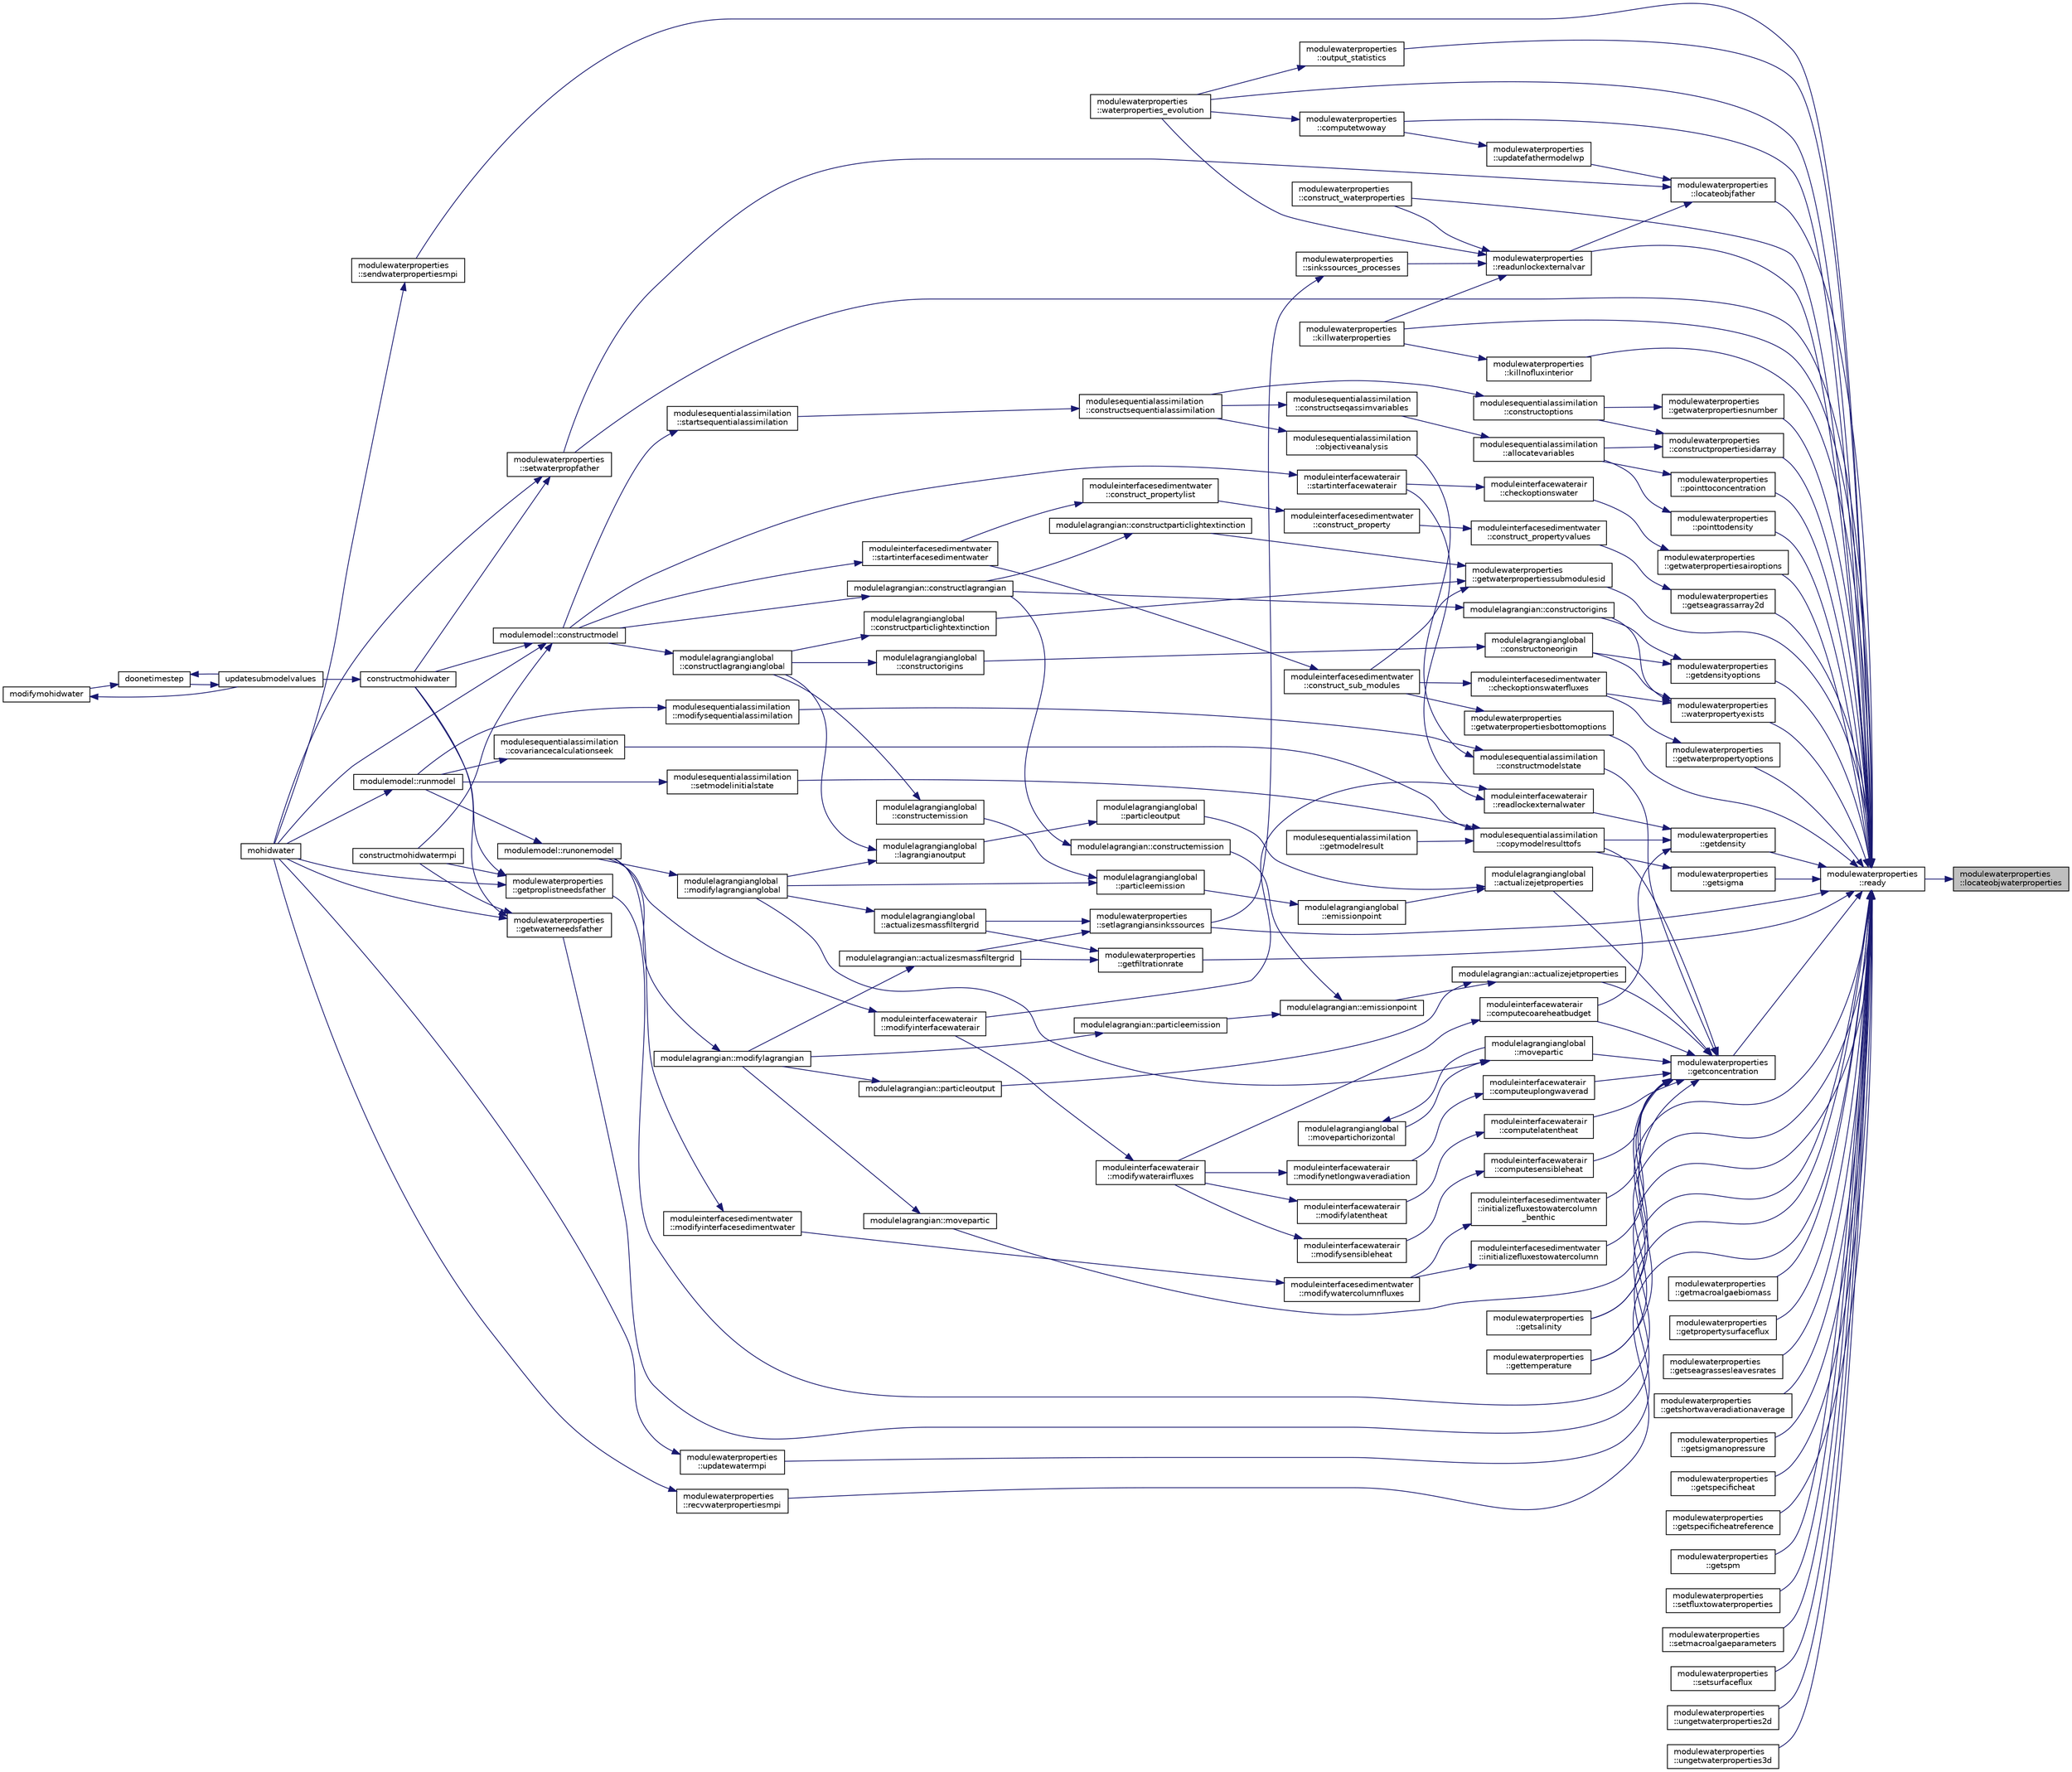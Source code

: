 digraph "modulewaterproperties::locateobjwaterproperties"
{
 // LATEX_PDF_SIZE
  edge [fontname="Helvetica",fontsize="10",labelfontname="Helvetica",labelfontsize="10"];
  node [fontname="Helvetica",fontsize="10",shape=record];
  rankdir="RL";
  Node1 [label="modulewaterproperties\l::locateobjwaterproperties",height=0.2,width=0.4,color="black", fillcolor="grey75", style="filled", fontcolor="black",tooltip=" "];
  Node1 -> Node2 [dir="back",color="midnightblue",fontsize="10",style="solid",fontname="Helvetica"];
  Node2 [label="modulewaterproperties\l::ready",height=0.2,width=0.4,color="black", fillcolor="white", style="filled",URL="$namespacemodulewaterproperties.html#ad54774dedce486739249cb10b4de21e2",tooltip=" "];
  Node2 -> Node3 [dir="back",color="midnightblue",fontsize="10",style="solid",fontname="Helvetica"];
  Node3 [label="modulewaterproperties\l::computetwoway",height=0.2,width=0.4,color="black", fillcolor="white", style="filled",URL="$namespacemodulewaterproperties.html#a19261cdbc445b88427e5dff57c79befe",tooltip="For each domain checks and starts twoway procedure."];
  Node3 -> Node4 [dir="back",color="midnightblue",fontsize="10",style="solid",fontname="Helvetica"];
  Node4 [label="modulewaterproperties\l::waterproperties_evolution",height=0.2,width=0.4,color="black", fillcolor="white", style="filled",URL="$namespacemodulewaterproperties.html#aa86f63313e6563018f6b05938306a23d",tooltip=" "];
  Node2 -> Node5 [dir="back",color="midnightblue",fontsize="10",style="solid",fontname="Helvetica"];
  Node5 [label="modulewaterproperties\l::construct_waterproperties",height=0.2,width=0.4,color="black", fillcolor="white", style="filled",URL="$namespacemodulewaterproperties.html#abdc50448d524670a6f3f7c9901324efc",tooltip=" "];
  Node2 -> Node6 [dir="back",color="midnightblue",fontsize="10",style="solid",fontname="Helvetica"];
  Node6 [label="modulewaterproperties\l::constructpropertiesidarray",height=0.2,width=0.4,color="black", fillcolor="white", style="filled",URL="$namespacemodulewaterproperties.html#aa292f8dd2fd9a4ac03ea1234db030644",tooltip=" "];
  Node6 -> Node7 [dir="back",color="midnightblue",fontsize="10",style="solid",fontname="Helvetica"];
  Node7 [label="modulesequentialassimilation\l::allocatevariables",height=0.2,width=0.4,color="black", fillcolor="white", style="filled",URL="$namespacemodulesequentialassimilation.html#af08be0960351f7f29fe3b0b796b72da3",tooltip=" "];
  Node7 -> Node8 [dir="back",color="midnightblue",fontsize="10",style="solid",fontname="Helvetica"];
  Node8 [label="modulesequentialassimilation\l::constructseqassimvariables",height=0.2,width=0.4,color="black", fillcolor="white", style="filled",URL="$namespacemodulesequentialassimilation.html#adb290ebd31525621b87da4ea0f2c443c",tooltip=" "];
  Node8 -> Node9 [dir="back",color="midnightblue",fontsize="10",style="solid",fontname="Helvetica"];
  Node9 [label="modulesequentialassimilation\l::constructsequentialassimilation",height=0.2,width=0.4,color="black", fillcolor="white", style="filled",URL="$namespacemodulesequentialassimilation.html#a3da335c8c675b830ec8be82762a0bb61",tooltip=" "];
  Node9 -> Node10 [dir="back",color="midnightblue",fontsize="10",style="solid",fontname="Helvetica"];
  Node10 [label="modulesequentialassimilation\l::startsequentialassimilation",height=0.2,width=0.4,color="black", fillcolor="white", style="filled",URL="$namespacemodulesequentialassimilation.html#af7b9f893222a8a590e41b22e1cbb87e8",tooltip=" "];
  Node10 -> Node11 [dir="back",color="midnightblue",fontsize="10",style="solid",fontname="Helvetica"];
  Node11 [label="modulemodel::constructmodel",height=0.2,width=0.4,color="black", fillcolor="white", style="filled",URL="$namespacemodulemodel.html#abcddd2b6e97f110b0c5b3bb00f069570",tooltip=" "];
  Node11 -> Node12 [dir="back",color="midnightblue",fontsize="10",style="solid",fontname="Helvetica"];
  Node12 [label="constructmohidwater",height=0.2,width=0.4,color="black", fillcolor="white", style="filled",URL="$_main_8_f90.html#abc6cfc7bca3f0c4dda032a34b9690319",tooltip=" "];
  Node12 -> Node13 [dir="back",color="midnightblue",fontsize="10",style="solid",fontname="Helvetica"];
  Node13 [label="updatesubmodelvalues",height=0.2,width=0.4,color="black", fillcolor="white", style="filled",URL="$_main_8_f90.html#a4c5ecbd810307fa557d4b4e6719c7fd1",tooltip=" "];
  Node13 -> Node14 [dir="back",color="midnightblue",fontsize="10",style="solid",fontname="Helvetica"];
  Node14 [label="doonetimestep",height=0.2,width=0.4,color="black", fillcolor="white", style="filled",URL="$_main_8_f90.html#a5a877f32d8c35a58c7bd824a65b07dba",tooltip=" "];
  Node14 -> Node15 [dir="back",color="midnightblue",fontsize="10",style="solid",fontname="Helvetica"];
  Node15 [label="modifymohidwater",height=0.2,width=0.4,color="black", fillcolor="white", style="filled",URL="$_main_8_f90.html#a98b6185e00bdaa093569c6645482e68b",tooltip=" "];
  Node15 -> Node13 [dir="back",color="midnightblue",fontsize="10",style="solid",fontname="Helvetica"];
  Node14 -> Node13 [dir="back",color="midnightblue",fontsize="10",style="solid",fontname="Helvetica"];
  Node11 -> Node16 [dir="back",color="midnightblue",fontsize="10",style="solid",fontname="Helvetica"];
  Node16 [label="constructmohidwatermpi",height=0.2,width=0.4,color="black", fillcolor="white", style="filled",URL="$_main_8_f90.html#a364d1a7b4621ef3a56c71daf2af5147e",tooltip=" "];
  Node11 -> Node17 [dir="back",color="midnightblue",fontsize="10",style="solid",fontname="Helvetica"];
  Node17 [label="mohidwater",height=0.2,width=0.4,color="black", fillcolor="white", style="filled",URL="$_main_8_f90.html#a22cacab418d9e36dcaa8c3aef44b4185",tooltip=" "];
  Node6 -> Node18 [dir="back",color="midnightblue",fontsize="10",style="solid",fontname="Helvetica"];
  Node18 [label="modulesequentialassimilation\l::constructoptions",height=0.2,width=0.4,color="black", fillcolor="white", style="filled",URL="$namespacemodulesequentialassimilation.html#aab4ab0277115cb693a57157090d95c51",tooltip=" "];
  Node18 -> Node9 [dir="back",color="midnightblue",fontsize="10",style="solid",fontname="Helvetica"];
  Node2 -> Node19 [dir="back",color="midnightblue",fontsize="10",style="solid",fontname="Helvetica"];
  Node19 [label="modulewaterproperties\l::getconcentration",height=0.2,width=0.4,color="black", fillcolor="white", style="filled",URL="$namespacemodulewaterproperties.html#a45cbba90a6054db2070c49281da1ef56",tooltip=" "];
  Node19 -> Node20 [dir="back",color="midnightblue",fontsize="10",style="solid",fontname="Helvetica"];
  Node20 [label="modulelagrangian::actualizejetproperties",height=0.2,width=0.4,color="black", fillcolor="white", style="filled",URL="$namespacemodulelagrangian.html#a10887a715db0d544ed022e6dc66acdb2",tooltip=" "];
  Node20 -> Node21 [dir="back",color="midnightblue",fontsize="10",style="solid",fontname="Helvetica"];
  Node21 [label="modulelagrangian::emissionpoint",height=0.2,width=0.4,color="black", fillcolor="white", style="filled",URL="$namespacemodulelagrangian.html#a2c2297af310e54bf92d0a22b49d375ca",tooltip=" "];
  Node21 -> Node22 [dir="back",color="midnightblue",fontsize="10",style="solid",fontname="Helvetica"];
  Node22 [label="modulelagrangian::constructemission",height=0.2,width=0.4,color="black", fillcolor="white", style="filled",URL="$namespacemodulelagrangian.html#ac0e529585f9aa6d77944f42eec49c399",tooltip=" "];
  Node22 -> Node23 [dir="back",color="midnightblue",fontsize="10",style="solid",fontname="Helvetica"];
  Node23 [label="modulelagrangian::constructlagrangian",height=0.2,width=0.4,color="black", fillcolor="white", style="filled",URL="$namespacemodulelagrangian.html#ad766e71e7390a14dd30513d8ec8ca115",tooltip=" "];
  Node23 -> Node11 [dir="back",color="midnightblue",fontsize="10",style="solid",fontname="Helvetica"];
  Node21 -> Node24 [dir="back",color="midnightblue",fontsize="10",style="solid",fontname="Helvetica"];
  Node24 [label="modulelagrangian::particleemission",height=0.2,width=0.4,color="black", fillcolor="white", style="filled",URL="$namespacemodulelagrangian.html#a529648b66afb4cc44ecf46c2557c0c35",tooltip=" "];
  Node24 -> Node25 [dir="back",color="midnightblue",fontsize="10",style="solid",fontname="Helvetica"];
  Node25 [label="modulelagrangian::modifylagrangian",height=0.2,width=0.4,color="black", fillcolor="white", style="filled",URL="$namespacemodulelagrangian.html#a1097f962a7a848d12f7f3036993f7b93",tooltip=" "];
  Node25 -> Node26 [dir="back",color="midnightblue",fontsize="10",style="solid",fontname="Helvetica"];
  Node26 [label="modulemodel::runonemodel",height=0.2,width=0.4,color="black", fillcolor="white", style="filled",URL="$namespacemodulemodel.html#ab22d85061a595a03c83c11766cba5587",tooltip=" "];
  Node26 -> Node27 [dir="back",color="midnightblue",fontsize="10",style="solid",fontname="Helvetica"];
  Node27 [label="modulemodel::runmodel",height=0.2,width=0.4,color="black", fillcolor="white", style="filled",URL="$namespacemodulemodel.html#a16a07d5b28a4877790acec46aed111b6",tooltip=" "];
  Node27 -> Node17 [dir="back",color="midnightblue",fontsize="10",style="solid",fontname="Helvetica"];
  Node20 -> Node28 [dir="back",color="midnightblue",fontsize="10",style="solid",fontname="Helvetica"];
  Node28 [label="modulelagrangian::particleoutput",height=0.2,width=0.4,color="black", fillcolor="white", style="filled",URL="$namespacemodulelagrangian.html#aa775be66f039a949bf0d897457b63cab",tooltip=" "];
  Node28 -> Node25 [dir="back",color="midnightblue",fontsize="10",style="solid",fontname="Helvetica"];
  Node19 -> Node29 [dir="back",color="midnightblue",fontsize="10",style="solid",fontname="Helvetica"];
  Node29 [label="modulelagrangianglobal\l::actualizejetproperties",height=0.2,width=0.4,color="black", fillcolor="white", style="filled",URL="$namespacemodulelagrangianglobal.html#a26ef74f75ff18c16e01e326e85d7920c",tooltip=" "];
  Node29 -> Node30 [dir="back",color="midnightblue",fontsize="10",style="solid",fontname="Helvetica"];
  Node30 [label="modulelagrangianglobal\l::emissionpoint",height=0.2,width=0.4,color="black", fillcolor="white", style="filled",URL="$namespacemodulelagrangianglobal.html#a9d524fab1163e87ac878a520ae670bf9",tooltip=" "];
  Node30 -> Node31 [dir="back",color="midnightblue",fontsize="10",style="solid",fontname="Helvetica"];
  Node31 [label="modulelagrangianglobal\l::particleemission",height=0.2,width=0.4,color="black", fillcolor="white", style="filled",URL="$namespacemodulelagrangianglobal.html#ab8435882bf5630b41c65435698454d30",tooltip=" "];
  Node31 -> Node32 [dir="back",color="midnightblue",fontsize="10",style="solid",fontname="Helvetica"];
  Node32 [label="modulelagrangianglobal\l::constructemission",height=0.2,width=0.4,color="black", fillcolor="white", style="filled",URL="$namespacemodulelagrangianglobal.html#a19776a2b14eca267eac2af7e53ce5c77",tooltip=" "];
  Node32 -> Node33 [dir="back",color="midnightblue",fontsize="10",style="solid",fontname="Helvetica"];
  Node33 [label="modulelagrangianglobal\l::constructlagrangianglobal",height=0.2,width=0.4,color="black", fillcolor="white", style="filled",URL="$namespacemodulelagrangianglobal.html#afd673a84ee97dfdff69d0e0f3a7ea3ef",tooltip=" "];
  Node33 -> Node11 [dir="back",color="midnightblue",fontsize="10",style="solid",fontname="Helvetica"];
  Node31 -> Node34 [dir="back",color="midnightblue",fontsize="10",style="solid",fontname="Helvetica"];
  Node34 [label="modulelagrangianglobal\l::modifylagrangianglobal",height=0.2,width=0.4,color="black", fillcolor="white", style="filled",URL="$namespacemodulelagrangianglobal.html#a658b1fd9232553dc9130f4f03e93e4c1",tooltip=" "];
  Node34 -> Node26 [dir="back",color="midnightblue",fontsize="10",style="solid",fontname="Helvetica"];
  Node29 -> Node35 [dir="back",color="midnightblue",fontsize="10",style="solid",fontname="Helvetica"];
  Node35 [label="modulelagrangianglobal\l::particleoutput",height=0.2,width=0.4,color="black", fillcolor="white", style="filled",URL="$namespacemodulelagrangianglobal.html#af6d6a080c97a72125b4959aa01edffd8",tooltip=" "];
  Node35 -> Node36 [dir="back",color="midnightblue",fontsize="10",style="solid",fontname="Helvetica"];
  Node36 [label="modulelagrangianglobal\l::lagrangianoutput",height=0.2,width=0.4,color="black", fillcolor="white", style="filled",URL="$namespacemodulelagrangianglobal.html#a3e9da0dad79c6c6965b34c4f0d9232a0",tooltip=" "];
  Node36 -> Node33 [dir="back",color="midnightblue",fontsize="10",style="solid",fontname="Helvetica"];
  Node36 -> Node34 [dir="back",color="midnightblue",fontsize="10",style="solid",fontname="Helvetica"];
  Node19 -> Node37 [dir="back",color="midnightblue",fontsize="10",style="solid",fontname="Helvetica"];
  Node37 [label="moduleinterfacewaterair\l::computecoareheatbudget",height=0.2,width=0.4,color="black", fillcolor="white", style="filled",URL="$namespacemoduleinterfacewaterair.html#a1210cfaa400404020add49f99363970b",tooltip=" "];
  Node37 -> Node38 [dir="back",color="midnightblue",fontsize="10",style="solid",fontname="Helvetica"];
  Node38 [label="moduleinterfacewaterair\l::modifywaterairfluxes",height=0.2,width=0.4,color="black", fillcolor="white", style="filled",URL="$namespacemoduleinterfacewaterair.html#a91edae849454c0ec7ebcefd91556486e",tooltip=" "];
  Node38 -> Node39 [dir="back",color="midnightblue",fontsize="10",style="solid",fontname="Helvetica"];
  Node39 [label="moduleinterfacewaterair\l::modifyinterfacewaterair",height=0.2,width=0.4,color="black", fillcolor="white", style="filled",URL="$namespacemoduleinterfacewaterair.html#ad372fa1a038ce383360d4422cc25923d",tooltip=" "];
  Node39 -> Node26 [dir="back",color="midnightblue",fontsize="10",style="solid",fontname="Helvetica"];
  Node19 -> Node40 [dir="back",color="midnightblue",fontsize="10",style="solid",fontname="Helvetica"];
  Node40 [label="moduleinterfacewaterair\l::computelatentheat",height=0.2,width=0.4,color="black", fillcolor="white", style="filled",URL="$namespacemoduleinterfacewaterair.html#a5442677ffd4780b9f170ffed821b8185",tooltip=" "];
  Node40 -> Node41 [dir="back",color="midnightblue",fontsize="10",style="solid",fontname="Helvetica"];
  Node41 [label="moduleinterfacewaterair\l::modifylatentheat",height=0.2,width=0.4,color="black", fillcolor="white", style="filled",URL="$namespacemoduleinterfacewaterair.html#a75fdc03352ad6627e770e22eddc20f05",tooltip=" "];
  Node41 -> Node38 [dir="back",color="midnightblue",fontsize="10",style="solid",fontname="Helvetica"];
  Node19 -> Node42 [dir="back",color="midnightblue",fontsize="10",style="solid",fontname="Helvetica"];
  Node42 [label="moduleinterfacewaterair\l::computesensibleheat",height=0.2,width=0.4,color="black", fillcolor="white", style="filled",URL="$namespacemoduleinterfacewaterair.html#abe46b3644f7d36d7d60cc3a86eb0de5f",tooltip=" "];
  Node42 -> Node43 [dir="back",color="midnightblue",fontsize="10",style="solid",fontname="Helvetica"];
  Node43 [label="moduleinterfacewaterair\l::modifysensibleheat",height=0.2,width=0.4,color="black", fillcolor="white", style="filled",URL="$namespacemoduleinterfacewaterair.html#a2724f68137207e7ade1ca13b482d8f81",tooltip=" "];
  Node43 -> Node38 [dir="back",color="midnightblue",fontsize="10",style="solid",fontname="Helvetica"];
  Node19 -> Node44 [dir="back",color="midnightblue",fontsize="10",style="solid",fontname="Helvetica"];
  Node44 [label="moduleinterfacewaterair\l::computeuplongwaverad",height=0.2,width=0.4,color="black", fillcolor="white", style="filled",URL="$namespacemoduleinterfacewaterair.html#a6cfc460eb2c0c3821a172285fe7ae066",tooltip=" "];
  Node44 -> Node45 [dir="back",color="midnightblue",fontsize="10",style="solid",fontname="Helvetica"];
  Node45 [label="moduleinterfacewaterair\l::modifynetlongwaveradiation",height=0.2,width=0.4,color="black", fillcolor="white", style="filled",URL="$namespacemoduleinterfacewaterair.html#a446911b7d3595fa04059369d70ebf75e",tooltip=" "];
  Node45 -> Node38 [dir="back",color="midnightblue",fontsize="10",style="solid",fontname="Helvetica"];
  Node19 -> Node46 [dir="back",color="midnightblue",fontsize="10",style="solid",fontname="Helvetica"];
  Node46 [label="modulesequentialassimilation\l::constructmodelstate",height=0.2,width=0.4,color="black", fillcolor="white", style="filled",URL="$namespacemodulesequentialassimilation.html#abc672947c709e077d461068b3e7ae140",tooltip=" "];
  Node46 -> Node47 [dir="back",color="midnightblue",fontsize="10",style="solid",fontname="Helvetica"];
  Node47 [label="modulesequentialassimilation\l::modifysequentialassimilation",height=0.2,width=0.4,color="black", fillcolor="white", style="filled",URL="$namespacemodulesequentialassimilation.html#a4b01359595340ca852b276b1258601df",tooltip=" "];
  Node47 -> Node27 [dir="back",color="midnightblue",fontsize="10",style="solid",fontname="Helvetica"];
  Node46 -> Node48 [dir="back",color="midnightblue",fontsize="10",style="solid",fontname="Helvetica"];
  Node48 [label="modulesequentialassimilation\l::objectiveanalysis",height=0.2,width=0.4,color="black", fillcolor="white", style="filled",URL="$namespacemodulesequentialassimilation.html#a09e6002fa92db2aafb977540ff4479fb",tooltip=" "];
  Node48 -> Node9 [dir="back",color="midnightblue",fontsize="10",style="solid",fontname="Helvetica"];
  Node19 -> Node49 [dir="back",color="midnightblue",fontsize="10",style="solid",fontname="Helvetica"];
  Node49 [label="modulesequentialassimilation\l::copymodelresulttofs",height=0.2,width=0.4,color="black", fillcolor="white", style="filled",URL="$namespacemodulesequentialassimilation.html#a1a5a1be9fa72ef3b8fe621128b7e3759",tooltip=" "];
  Node49 -> Node50 [dir="back",color="midnightblue",fontsize="10",style="solid",fontname="Helvetica"];
  Node50 [label="modulesequentialassimilation\l::covariancecalculationseek",height=0.2,width=0.4,color="black", fillcolor="white", style="filled",URL="$namespacemodulesequentialassimilation.html#a89d62f9ba6c7cad76cf6a6dd37165fab",tooltip=" "];
  Node50 -> Node27 [dir="back",color="midnightblue",fontsize="10",style="solid",fontname="Helvetica"];
  Node49 -> Node51 [dir="back",color="midnightblue",fontsize="10",style="solid",fontname="Helvetica"];
  Node51 [label="modulesequentialassimilation\l::getmodelresult",height=0.2,width=0.4,color="black", fillcolor="white", style="filled",URL="$namespacemodulesequentialassimilation.html#a817e5028ea901157ba1c90a514305c15",tooltip=" "];
  Node49 -> Node52 [dir="back",color="midnightblue",fontsize="10",style="solid",fontname="Helvetica"];
  Node52 [label="modulesequentialassimilation\l::setmodelinitialstate",height=0.2,width=0.4,color="black", fillcolor="white", style="filled",URL="$namespacemodulesequentialassimilation.html#a0b54df1b07a9718187dcc6448f23026c",tooltip=" "];
  Node52 -> Node27 [dir="back",color="midnightblue",fontsize="10",style="solid",fontname="Helvetica"];
  Node19 -> Node53 [dir="back",color="midnightblue",fontsize="10",style="solid",fontname="Helvetica"];
  Node53 [label="modulewaterproperties\l::getsalinity",height=0.2,width=0.4,color="black", fillcolor="white", style="filled",URL="$namespacemodulewaterproperties.html#a3bb9d317e5be992645961cb331bdb55a",tooltip=" "];
  Node19 -> Node54 [dir="back",color="midnightblue",fontsize="10",style="solid",fontname="Helvetica"];
  Node54 [label="modulewaterproperties\l::gettemperature",height=0.2,width=0.4,color="black", fillcolor="white", style="filled",URL="$namespacemodulewaterproperties.html#a98876d77f6e973aec7cd3341346e8d8b",tooltip=" "];
  Node19 -> Node55 [dir="back",color="midnightblue",fontsize="10",style="solid",fontname="Helvetica"];
  Node55 [label="moduleinterfacesedimentwater\l::initializefluxestowatercolumn",height=0.2,width=0.4,color="black", fillcolor="white", style="filled",URL="$namespacemoduleinterfacesedimentwater.html#ad957168b604568b1c6165e52a78a03c6",tooltip=" "];
  Node55 -> Node56 [dir="back",color="midnightblue",fontsize="10",style="solid",fontname="Helvetica"];
  Node56 [label="moduleinterfacesedimentwater\l::modifywatercolumnfluxes",height=0.2,width=0.4,color="black", fillcolor="white", style="filled",URL="$namespacemoduleinterfacesedimentwater.html#a052aa500f3fe487c32cb93f8c5a8ea60",tooltip=" "];
  Node56 -> Node57 [dir="back",color="midnightblue",fontsize="10",style="solid",fontname="Helvetica"];
  Node57 [label="moduleinterfacesedimentwater\l::modifyinterfacesedimentwater",height=0.2,width=0.4,color="black", fillcolor="white", style="filled",URL="$namespacemoduleinterfacesedimentwater.html#ac36014e82a94f1ba694775e21f24b005",tooltip=" "];
  Node57 -> Node26 [dir="back",color="midnightblue",fontsize="10",style="solid",fontname="Helvetica"];
  Node19 -> Node58 [dir="back",color="midnightblue",fontsize="10",style="solid",fontname="Helvetica"];
  Node58 [label="moduleinterfacesedimentwater\l::initializefluxestowatercolumn\l_benthic",height=0.2,width=0.4,color="black", fillcolor="white", style="filled",URL="$namespacemoduleinterfacesedimentwater.html#a255d03cbe0cabfd03178e57925298607",tooltip=" "];
  Node58 -> Node56 [dir="back",color="midnightblue",fontsize="10",style="solid",fontname="Helvetica"];
  Node19 -> Node59 [dir="back",color="midnightblue",fontsize="10",style="solid",fontname="Helvetica"];
  Node59 [label="modulelagrangian::movepartic",height=0.2,width=0.4,color="black", fillcolor="white", style="filled",URL="$namespacemodulelagrangian.html#ad9212277994fb1a55e17c7e17d66aabc",tooltip=" "];
  Node59 -> Node25 [dir="back",color="midnightblue",fontsize="10",style="solid",fontname="Helvetica"];
  Node19 -> Node60 [dir="back",color="midnightblue",fontsize="10",style="solid",fontname="Helvetica"];
  Node60 [label="modulelagrangianglobal\l::movepartic",height=0.2,width=0.4,color="black", fillcolor="white", style="filled",URL="$namespacemodulelagrangianglobal.html#a82279a8ab7ce219fe5a1bfff091e611f",tooltip=" "];
  Node60 -> Node34 [dir="back",color="midnightblue",fontsize="10",style="solid",fontname="Helvetica"];
  Node60 -> Node61 [dir="back",color="midnightblue",fontsize="10",style="solid",fontname="Helvetica"];
  Node61 [label="modulelagrangianglobal\l::movepartichorizontal",height=0.2,width=0.4,color="black", fillcolor="white", style="filled",URL="$namespacemodulelagrangianglobal.html#ab81fef0d1f9d7e83be8f27e7313bf968",tooltip=" "];
  Node61 -> Node60 [dir="back",color="midnightblue",fontsize="10",style="solid",fontname="Helvetica"];
  Node2 -> Node62 [dir="back",color="midnightblue",fontsize="10",style="solid",fontname="Helvetica"];
  Node62 [label="modulewaterproperties\l::getdensity",height=0.2,width=0.4,color="black", fillcolor="white", style="filled",URL="$namespacemodulewaterproperties.html#a5d3bf3d9b122b9eee78afc56a4047507",tooltip=" "];
  Node62 -> Node37 [dir="back",color="midnightblue",fontsize="10",style="solid",fontname="Helvetica"];
  Node62 -> Node49 [dir="back",color="midnightblue",fontsize="10",style="solid",fontname="Helvetica"];
  Node62 -> Node63 [dir="back",color="midnightblue",fontsize="10",style="solid",fontname="Helvetica"];
  Node63 [label="moduleinterfacewaterair\l::readlockexternalwater",height=0.2,width=0.4,color="black", fillcolor="white", style="filled",URL="$namespacemoduleinterfacewaterair.html#a78276c71fe608663c6c964c59c8c7626",tooltip=" "];
  Node63 -> Node39 [dir="back",color="midnightblue",fontsize="10",style="solid",fontname="Helvetica"];
  Node63 -> Node64 [dir="back",color="midnightblue",fontsize="10",style="solid",fontname="Helvetica"];
  Node64 [label="moduleinterfacewaterair\l::startinterfacewaterair",height=0.2,width=0.4,color="black", fillcolor="white", style="filled",URL="$namespacemoduleinterfacewaterair.html#a1d15121ff2d6a7ec0e45dffd0506037a",tooltip=" "];
  Node64 -> Node11 [dir="back",color="midnightblue",fontsize="10",style="solid",fontname="Helvetica"];
  Node2 -> Node65 [dir="back",color="midnightblue",fontsize="10",style="solid",fontname="Helvetica"];
  Node65 [label="modulewaterproperties\l::getdensityoptions",height=0.2,width=0.4,color="black", fillcolor="white", style="filled",URL="$namespacemodulewaterproperties.html#ac9026fc793014229d0d9bed57148db6a",tooltip=" "];
  Node65 -> Node66 [dir="back",color="midnightblue",fontsize="10",style="solid",fontname="Helvetica"];
  Node66 [label="modulelagrangianglobal\l::constructoneorigin",height=0.2,width=0.4,color="black", fillcolor="white", style="filled",URL="$namespacemodulelagrangianglobal.html#a13e19af68aa547fbcd1d97158976b7ef",tooltip=" "];
  Node66 -> Node67 [dir="back",color="midnightblue",fontsize="10",style="solid",fontname="Helvetica"];
  Node67 [label="modulelagrangianglobal\l::constructorigins",height=0.2,width=0.4,color="black", fillcolor="white", style="filled",URL="$namespacemodulelagrangianglobal.html#a18659553d3e4f0917dd7bc0bcdb6d109",tooltip=" "];
  Node67 -> Node33 [dir="back",color="midnightblue",fontsize="10",style="solid",fontname="Helvetica"];
  Node65 -> Node68 [dir="back",color="midnightblue",fontsize="10",style="solid",fontname="Helvetica"];
  Node68 [label="modulelagrangian::constructorigins",height=0.2,width=0.4,color="black", fillcolor="white", style="filled",URL="$namespacemodulelagrangian.html#a18d4f1108b3f7cc2ab468c5271bc2a42",tooltip=" "];
  Node68 -> Node23 [dir="back",color="midnightblue",fontsize="10",style="solid",fontname="Helvetica"];
  Node2 -> Node69 [dir="back",color="midnightblue",fontsize="10",style="solid",fontname="Helvetica"];
  Node69 [label="modulewaterproperties\l::getfiltrationrate",height=0.2,width=0.4,color="black", fillcolor="white", style="filled",URL="$namespacemodulewaterproperties.html#a66ca6cd5369fd51e843c91e5992b9050",tooltip=" "];
  Node69 -> Node70 [dir="back",color="midnightblue",fontsize="10",style="solid",fontname="Helvetica"];
  Node70 [label="modulelagrangian::actualizesmassfiltergrid",height=0.2,width=0.4,color="black", fillcolor="white", style="filled",URL="$namespacemodulelagrangian.html#ab69c4015dc76dd2209a1eda6139be71f",tooltip=" "];
  Node70 -> Node25 [dir="back",color="midnightblue",fontsize="10",style="solid",fontname="Helvetica"];
  Node69 -> Node71 [dir="back",color="midnightblue",fontsize="10",style="solid",fontname="Helvetica"];
  Node71 [label="modulelagrangianglobal\l::actualizesmassfiltergrid",height=0.2,width=0.4,color="black", fillcolor="white", style="filled",URL="$namespacemodulelagrangianglobal.html#a9f884711ce254712333517d3851888e9",tooltip=" "];
  Node71 -> Node34 [dir="back",color="midnightblue",fontsize="10",style="solid",fontname="Helvetica"];
  Node2 -> Node72 [dir="back",color="midnightblue",fontsize="10",style="solid",fontname="Helvetica"];
  Node72 [label="modulewaterproperties\l::getmacroalgaebiomass",height=0.2,width=0.4,color="black", fillcolor="white", style="filled",URL="$namespacemodulewaterproperties.html#a786f352ede780fcaec30c57d6653f0f1",tooltip=" "];
  Node2 -> Node73 [dir="back",color="midnightblue",fontsize="10",style="solid",fontname="Helvetica"];
  Node73 [label="modulewaterproperties\l::getpropertysurfaceflux",height=0.2,width=0.4,color="black", fillcolor="white", style="filled",URL="$namespacemodulewaterproperties.html#af2c46d3b317e3d23dca87bea01a118fa",tooltip=" "];
  Node2 -> Node74 [dir="back",color="midnightblue",fontsize="10",style="solid",fontname="Helvetica"];
  Node74 [label="modulewaterproperties\l::getproplistneedsfather",height=0.2,width=0.4,color="black", fillcolor="white", style="filled",URL="$namespacemodulewaterproperties.html#ac8bf28f0c63fb495a5f90cf0d6563ae6",tooltip=" "];
  Node74 -> Node12 [dir="back",color="midnightblue",fontsize="10",style="solid",fontname="Helvetica"];
  Node74 -> Node16 [dir="back",color="midnightblue",fontsize="10",style="solid",fontname="Helvetica"];
  Node74 -> Node17 [dir="back",color="midnightblue",fontsize="10",style="solid",fontname="Helvetica"];
  Node2 -> Node53 [dir="back",color="midnightblue",fontsize="10",style="solid",fontname="Helvetica"];
  Node2 -> Node75 [dir="back",color="midnightblue",fontsize="10",style="solid",fontname="Helvetica"];
  Node75 [label="modulewaterproperties\l::getseagrassarray2d",height=0.2,width=0.4,color="black", fillcolor="white", style="filled",URL="$namespacemodulewaterproperties.html#a627fb9974f1a0e254f8b0f6dfa4653ea",tooltip=" "];
  Node75 -> Node76 [dir="back",color="midnightblue",fontsize="10",style="solid",fontname="Helvetica"];
  Node76 [label="moduleinterfacesedimentwater\l::construct_propertyvalues",height=0.2,width=0.4,color="black", fillcolor="white", style="filled",URL="$namespacemoduleinterfacesedimentwater.html#a9e41247ffadd3cbbaf6315c7a890f885",tooltip=" "];
  Node76 -> Node77 [dir="back",color="midnightblue",fontsize="10",style="solid",fontname="Helvetica"];
  Node77 [label="moduleinterfacesedimentwater\l::construct_property",height=0.2,width=0.4,color="black", fillcolor="white", style="filled",URL="$namespacemoduleinterfacesedimentwater.html#a7388cf4b98f85f5b8bc80f3e59724650",tooltip=" "];
  Node77 -> Node78 [dir="back",color="midnightblue",fontsize="10",style="solid",fontname="Helvetica"];
  Node78 [label="moduleinterfacesedimentwater\l::construct_propertylist",height=0.2,width=0.4,color="black", fillcolor="white", style="filled",URL="$namespacemoduleinterfacesedimentwater.html#a1db436f609ed9890367a1345dba195c0",tooltip=" "];
  Node78 -> Node79 [dir="back",color="midnightblue",fontsize="10",style="solid",fontname="Helvetica"];
  Node79 [label="moduleinterfacesedimentwater\l::startinterfacesedimentwater",height=0.2,width=0.4,color="black", fillcolor="white", style="filled",URL="$namespacemoduleinterfacesedimentwater.html#ac4816996443451e1d6254c032bf000d5",tooltip=" "];
  Node79 -> Node11 [dir="back",color="midnightblue",fontsize="10",style="solid",fontname="Helvetica"];
  Node2 -> Node80 [dir="back",color="midnightblue",fontsize="10",style="solid",fontname="Helvetica"];
  Node80 [label="modulewaterproperties\l::getseagrassesleavesrates",height=0.2,width=0.4,color="black", fillcolor="white", style="filled",URL="$namespacemodulewaterproperties.html#ae3241f210c7340a59547a54db80870aa",tooltip=" "];
  Node2 -> Node81 [dir="back",color="midnightblue",fontsize="10",style="solid",fontname="Helvetica"];
  Node81 [label="modulewaterproperties\l::getshortwaveradiationaverage",height=0.2,width=0.4,color="black", fillcolor="white", style="filled",URL="$namespacemodulewaterproperties.html#a821377ba47455562f8f8a055ad136a15",tooltip=" "];
  Node2 -> Node82 [dir="back",color="midnightblue",fontsize="10",style="solid",fontname="Helvetica"];
  Node82 [label="modulewaterproperties\l::getsigma",height=0.2,width=0.4,color="black", fillcolor="white", style="filled",URL="$namespacemodulewaterproperties.html#ae8ca73c7b0b0c01064b13ed994d0935c",tooltip=" "];
  Node82 -> Node49 [dir="back",color="midnightblue",fontsize="10",style="solid",fontname="Helvetica"];
  Node2 -> Node83 [dir="back",color="midnightblue",fontsize="10",style="solid",fontname="Helvetica"];
  Node83 [label="modulewaterproperties\l::getsigmanopressure",height=0.2,width=0.4,color="black", fillcolor="white", style="filled",URL="$namespacemodulewaterproperties.html#a900d2a5073201659f4476e350c5d728a",tooltip=" "];
  Node2 -> Node84 [dir="back",color="midnightblue",fontsize="10",style="solid",fontname="Helvetica"];
  Node84 [label="modulewaterproperties\l::getspecificheat",height=0.2,width=0.4,color="black", fillcolor="white", style="filled",URL="$namespacemodulewaterproperties.html#aa36e244423ac757e350a49437c3fb368",tooltip=" "];
  Node2 -> Node85 [dir="back",color="midnightblue",fontsize="10",style="solid",fontname="Helvetica"];
  Node85 [label="modulewaterproperties\l::getspecificheatreference",height=0.2,width=0.4,color="black", fillcolor="white", style="filled",URL="$namespacemodulewaterproperties.html#af502ab70c7f5479a4e039154e3b7b099",tooltip=" "];
  Node2 -> Node86 [dir="back",color="midnightblue",fontsize="10",style="solid",fontname="Helvetica"];
  Node86 [label="modulewaterproperties\l::getspm",height=0.2,width=0.4,color="black", fillcolor="white", style="filled",URL="$namespacemodulewaterproperties.html#ae9ef33b9d5369265c98090b0520a41ae",tooltip=" "];
  Node2 -> Node54 [dir="back",color="midnightblue",fontsize="10",style="solid",fontname="Helvetica"];
  Node2 -> Node87 [dir="back",color="midnightblue",fontsize="10",style="solid",fontname="Helvetica"];
  Node87 [label="modulewaterproperties\l::getwaterneedsfather",height=0.2,width=0.4,color="black", fillcolor="white", style="filled",URL="$namespacemodulewaterproperties.html#a97df80c3a8c997c208dac464d58c0f8c",tooltip=" "];
  Node87 -> Node12 [dir="back",color="midnightblue",fontsize="10",style="solid",fontname="Helvetica"];
  Node87 -> Node16 [dir="back",color="midnightblue",fontsize="10",style="solid",fontname="Helvetica"];
  Node87 -> Node17 [dir="back",color="midnightblue",fontsize="10",style="solid",fontname="Helvetica"];
  Node2 -> Node88 [dir="back",color="midnightblue",fontsize="10",style="solid",fontname="Helvetica"];
  Node88 [label="modulewaterproperties\l::getwaterpropertiesairoptions",height=0.2,width=0.4,color="black", fillcolor="white", style="filled",URL="$namespacemodulewaterproperties.html#a01766661cdbaa08fdb84926b54369de4",tooltip=" "];
  Node88 -> Node89 [dir="back",color="midnightblue",fontsize="10",style="solid",fontname="Helvetica"];
  Node89 [label="moduleinterfacewaterair\l::checkoptionswater",height=0.2,width=0.4,color="black", fillcolor="white", style="filled",URL="$namespacemoduleinterfacewaterair.html#a6ca031d04555d7ec7193b26144ed978f",tooltip=" "];
  Node89 -> Node64 [dir="back",color="midnightblue",fontsize="10",style="solid",fontname="Helvetica"];
  Node2 -> Node90 [dir="back",color="midnightblue",fontsize="10",style="solid",fontname="Helvetica"];
  Node90 [label="modulewaterproperties\l::getwaterpropertiesbottomoptions",height=0.2,width=0.4,color="black", fillcolor="white", style="filled",URL="$namespacemodulewaterproperties.html#a7c3194f050d1f1d1afd1dc2fd3e02dec",tooltip=" "];
  Node90 -> Node91 [dir="back",color="midnightblue",fontsize="10",style="solid",fontname="Helvetica"];
  Node91 [label="moduleinterfacesedimentwater\l::construct_sub_modules",height=0.2,width=0.4,color="black", fillcolor="white", style="filled",URL="$namespacemoduleinterfacesedimentwater.html#a95c6fc880171b2c2d476ac8adcb366e0",tooltip=" "];
  Node91 -> Node79 [dir="back",color="midnightblue",fontsize="10",style="solid",fontname="Helvetica"];
  Node2 -> Node92 [dir="back",color="midnightblue",fontsize="10",style="solid",fontname="Helvetica"];
  Node92 [label="modulewaterproperties\l::getwaterpropertiesnumber",height=0.2,width=0.4,color="black", fillcolor="white", style="filled",URL="$namespacemodulewaterproperties.html#a6e98b7d8e639a6feac4f88974d90c5e5",tooltip=" "];
  Node92 -> Node18 [dir="back",color="midnightblue",fontsize="10",style="solid",fontname="Helvetica"];
  Node2 -> Node93 [dir="back",color="midnightblue",fontsize="10",style="solid",fontname="Helvetica"];
  Node93 [label="modulewaterproperties\l::getwaterpropertiessubmodulesid",height=0.2,width=0.4,color="black", fillcolor="white", style="filled",URL="$namespacemodulewaterproperties.html#aa92bc10cfb8ceb9e3edd659ae8e6ed71",tooltip=" "];
  Node93 -> Node91 [dir="back",color="midnightblue",fontsize="10",style="solid",fontname="Helvetica"];
  Node93 -> Node94 [dir="back",color="midnightblue",fontsize="10",style="solid",fontname="Helvetica"];
  Node94 [label="modulelagrangian::constructparticlightextinction",height=0.2,width=0.4,color="black", fillcolor="white", style="filled",URL="$namespacemodulelagrangian.html#a30983416b73c9972c63df2c25371661d",tooltip=" "];
  Node94 -> Node23 [dir="back",color="midnightblue",fontsize="10",style="solid",fontname="Helvetica"];
  Node93 -> Node95 [dir="back",color="midnightblue",fontsize="10",style="solid",fontname="Helvetica"];
  Node95 [label="modulelagrangianglobal\l::constructparticlightextinction",height=0.2,width=0.4,color="black", fillcolor="white", style="filled",URL="$namespacemodulelagrangianglobal.html#a4ba42e3d7ac7a48f0a6a551322aaf754",tooltip=" "];
  Node95 -> Node33 [dir="back",color="midnightblue",fontsize="10",style="solid",fontname="Helvetica"];
  Node2 -> Node96 [dir="back",color="midnightblue",fontsize="10",style="solid",fontname="Helvetica"];
  Node96 [label="modulewaterproperties\l::getwaterpropertyoptions",height=0.2,width=0.4,color="black", fillcolor="white", style="filled",URL="$namespacemodulewaterproperties.html#aab0b283f67aa51240519cab03610aab7",tooltip=" "];
  Node96 -> Node97 [dir="back",color="midnightblue",fontsize="10",style="solid",fontname="Helvetica"];
  Node97 [label="moduleinterfacesedimentwater\l::checkoptionswaterfluxes",height=0.2,width=0.4,color="black", fillcolor="white", style="filled",URL="$namespacemoduleinterfacesedimentwater.html#a3d7dba6457e9607bdd56867fc1e7516c",tooltip=" "];
  Node97 -> Node91 [dir="back",color="midnightblue",fontsize="10",style="solid",fontname="Helvetica"];
  Node2 -> Node98 [dir="back",color="midnightblue",fontsize="10",style="solid",fontname="Helvetica"];
  Node98 [label="modulewaterproperties\l::killnofluxinterior",height=0.2,width=0.4,color="black", fillcolor="white", style="filled",URL="$namespacemodulewaterproperties.html#ad2bfc0be1f4f81fc71b67a511411698e",tooltip=" "];
  Node98 -> Node99 [dir="back",color="midnightblue",fontsize="10",style="solid",fontname="Helvetica"];
  Node99 [label="modulewaterproperties\l::killwaterproperties",height=0.2,width=0.4,color="black", fillcolor="white", style="filled",URL="$namespacemodulewaterproperties.html#a1b9de12d1335129516b68f6f80f85e49",tooltip=" "];
  Node2 -> Node99 [dir="back",color="midnightblue",fontsize="10",style="solid",fontname="Helvetica"];
  Node2 -> Node100 [dir="back",color="midnightblue",fontsize="10",style="solid",fontname="Helvetica"];
  Node100 [label="modulewaterproperties\l::locateobjfather",height=0.2,width=0.4,color="black", fillcolor="white", style="filled",URL="$namespacemodulewaterproperties.html#abe99a26b781f6af9708e4db390fcdcba",tooltip=" "];
  Node100 -> Node101 [dir="back",color="midnightblue",fontsize="10",style="solid",fontname="Helvetica"];
  Node101 [label="modulewaterproperties\l::readunlockexternalvar",height=0.2,width=0.4,color="black", fillcolor="white", style="filled",URL="$namespacemodulewaterproperties.html#ac4ba6844cdc46e6fc258842be3a9e82b",tooltip=" "];
  Node101 -> Node5 [dir="back",color="midnightblue",fontsize="10",style="solid",fontname="Helvetica"];
  Node101 -> Node99 [dir="back",color="midnightblue",fontsize="10",style="solid",fontname="Helvetica"];
  Node101 -> Node102 [dir="back",color="midnightblue",fontsize="10",style="solid",fontname="Helvetica"];
  Node102 [label="modulewaterproperties\l::sinkssources_processes",height=0.2,width=0.4,color="black", fillcolor="white", style="filled",URL="$namespacemodulewaterproperties.html#a10d63582cfbe1d7e4a4c18ad2b27ffc5",tooltip=" "];
  Node102 -> Node103 [dir="back",color="midnightblue",fontsize="10",style="solid",fontname="Helvetica"];
  Node103 [label="modulewaterproperties\l::setlagrangiansinkssources",height=0.2,width=0.4,color="black", fillcolor="white", style="filled",URL="$namespacemodulewaterproperties.html#a829c556b5c2c23f02481f958f56e77b2",tooltip=" "];
  Node103 -> Node70 [dir="back",color="midnightblue",fontsize="10",style="solid",fontname="Helvetica"];
  Node103 -> Node71 [dir="back",color="midnightblue",fontsize="10",style="solid",fontname="Helvetica"];
  Node101 -> Node4 [dir="back",color="midnightblue",fontsize="10",style="solid",fontname="Helvetica"];
  Node100 -> Node104 [dir="back",color="midnightblue",fontsize="10",style="solid",fontname="Helvetica"];
  Node104 [label="modulewaterproperties\l::setwaterpropfather",height=0.2,width=0.4,color="black", fillcolor="white", style="filled",URL="$namespacemodulewaterproperties.html#abab3678d93906f85e9e8392ced1e6ab4",tooltip=" "];
  Node104 -> Node12 [dir="back",color="midnightblue",fontsize="10",style="solid",fontname="Helvetica"];
  Node104 -> Node17 [dir="back",color="midnightblue",fontsize="10",style="solid",fontname="Helvetica"];
  Node100 -> Node105 [dir="back",color="midnightblue",fontsize="10",style="solid",fontname="Helvetica"];
  Node105 [label="modulewaterproperties\l::updatefathermodelwp",height=0.2,width=0.4,color="black", fillcolor="white", style="filled",URL="$namespacemodulewaterproperties.html#ad407a42c26969949261233d9d0aa8da1",tooltip="Prepares TwoWay external variables, then for each property calls modify twoway."];
  Node105 -> Node3 [dir="back",color="midnightblue",fontsize="10",style="solid",fontname="Helvetica"];
  Node2 -> Node106 [dir="back",color="midnightblue",fontsize="10",style="solid",fontname="Helvetica"];
  Node106 [label="modulewaterproperties\l::output_statistics",height=0.2,width=0.4,color="black", fillcolor="white", style="filled",URL="$namespacemodulewaterproperties.html#ae4782724563831422008fbeb12c51841",tooltip=" "];
  Node106 -> Node4 [dir="back",color="midnightblue",fontsize="10",style="solid",fontname="Helvetica"];
  Node2 -> Node107 [dir="back",color="midnightblue",fontsize="10",style="solid",fontname="Helvetica"];
  Node107 [label="modulewaterproperties\l::pointtoconcentration",height=0.2,width=0.4,color="black", fillcolor="white", style="filled",URL="$namespacemodulewaterproperties.html#a4a3c2baf1d479b6f25201db3550c7a46",tooltip=" "];
  Node107 -> Node7 [dir="back",color="midnightblue",fontsize="10",style="solid",fontname="Helvetica"];
  Node2 -> Node108 [dir="back",color="midnightblue",fontsize="10",style="solid",fontname="Helvetica"];
  Node108 [label="modulewaterproperties\l::pointtodensity",height=0.2,width=0.4,color="black", fillcolor="white", style="filled",URL="$namespacemodulewaterproperties.html#a4585c55e4791aa9e486553e2e0ad3c5c",tooltip=" "];
  Node108 -> Node7 [dir="back",color="midnightblue",fontsize="10",style="solid",fontname="Helvetica"];
  Node2 -> Node101 [dir="back",color="midnightblue",fontsize="10",style="solid",fontname="Helvetica"];
  Node2 -> Node109 [dir="back",color="midnightblue",fontsize="10",style="solid",fontname="Helvetica"];
  Node109 [label="modulewaterproperties\l::recvwaterpropertiesmpi",height=0.2,width=0.4,color="black", fillcolor="white", style="filled",URL="$namespacemodulewaterproperties.html#ae6984c00ccf20f1bc66a14e9e9466c38",tooltip=" "];
  Node109 -> Node17 [dir="back",color="midnightblue",fontsize="10",style="solid",fontname="Helvetica"];
  Node2 -> Node110 [dir="back",color="midnightblue",fontsize="10",style="solid",fontname="Helvetica"];
  Node110 [label="modulewaterproperties\l::sendwaterpropertiesmpi",height=0.2,width=0.4,color="black", fillcolor="white", style="filled",URL="$namespacemodulewaterproperties.html#a06e60ba3cd186c1e0cc2c534f1148b41",tooltip=" "];
  Node110 -> Node17 [dir="back",color="midnightblue",fontsize="10",style="solid",fontname="Helvetica"];
  Node2 -> Node111 [dir="back",color="midnightblue",fontsize="10",style="solid",fontname="Helvetica"];
  Node111 [label="modulewaterproperties\l::setfluxtowaterproperties",height=0.2,width=0.4,color="black", fillcolor="white", style="filled",URL="$namespacemodulewaterproperties.html#a5d755fdb3bd199311d38f1f88cbd7f10",tooltip=" "];
  Node2 -> Node103 [dir="back",color="midnightblue",fontsize="10",style="solid",fontname="Helvetica"];
  Node2 -> Node112 [dir="back",color="midnightblue",fontsize="10",style="solid",fontname="Helvetica"];
  Node112 [label="modulewaterproperties\l::setmacroalgaeparameters",height=0.2,width=0.4,color="black", fillcolor="white", style="filled",URL="$namespacemodulewaterproperties.html#a04f02aae382274eb3a7fb04e8be06e48",tooltip=" "];
  Node2 -> Node113 [dir="back",color="midnightblue",fontsize="10",style="solid",fontname="Helvetica"];
  Node113 [label="modulewaterproperties\l::setsurfaceflux",height=0.2,width=0.4,color="black", fillcolor="white", style="filled",URL="$namespacemodulewaterproperties.html#a2550f7996bf177225c3f5a9830c86707",tooltip=" "];
  Node2 -> Node104 [dir="back",color="midnightblue",fontsize="10",style="solid",fontname="Helvetica"];
  Node2 -> Node114 [dir="back",color="midnightblue",fontsize="10",style="solid",fontname="Helvetica"];
  Node114 [label="modulewaterproperties\l::ungetwaterproperties2d",height=0.2,width=0.4,color="black", fillcolor="white", style="filled",URL="$namespacemodulewaterproperties.html#ab8a50929e1e5fe0ebe591654fa4fd52f",tooltip=" "];
  Node2 -> Node115 [dir="back",color="midnightblue",fontsize="10",style="solid",fontname="Helvetica"];
  Node115 [label="modulewaterproperties\l::ungetwaterproperties3d",height=0.2,width=0.4,color="black", fillcolor="white", style="filled",URL="$namespacemodulewaterproperties.html#ab4f28352125d7c0b068c093e4ffb88dd",tooltip=" "];
  Node2 -> Node116 [dir="back",color="midnightblue",fontsize="10",style="solid",fontname="Helvetica"];
  Node116 [label="modulewaterproperties\l::updatewatermpi",height=0.2,width=0.4,color="black", fillcolor="white", style="filled",URL="$namespacemodulewaterproperties.html#a12cedfb20b7e67e1de82bb36c9375e95",tooltip=" "];
  Node116 -> Node17 [dir="back",color="midnightblue",fontsize="10",style="solid",fontname="Helvetica"];
  Node2 -> Node4 [dir="back",color="midnightblue",fontsize="10",style="solid",fontname="Helvetica"];
  Node2 -> Node117 [dir="back",color="midnightblue",fontsize="10",style="solid",fontname="Helvetica"];
  Node117 [label="modulewaterproperties\l::waterpropertyexists",height=0.2,width=0.4,color="black", fillcolor="white", style="filled",URL="$namespacemodulewaterproperties.html#a2c7278a1e0767b9b9c5419a5b34299f5",tooltip=" "];
  Node117 -> Node97 [dir="back",color="midnightblue",fontsize="10",style="solid",fontname="Helvetica"];
  Node117 -> Node66 [dir="back",color="midnightblue",fontsize="10",style="solid",fontname="Helvetica"];
  Node117 -> Node68 [dir="back",color="midnightblue",fontsize="10",style="solid",fontname="Helvetica"];
}
